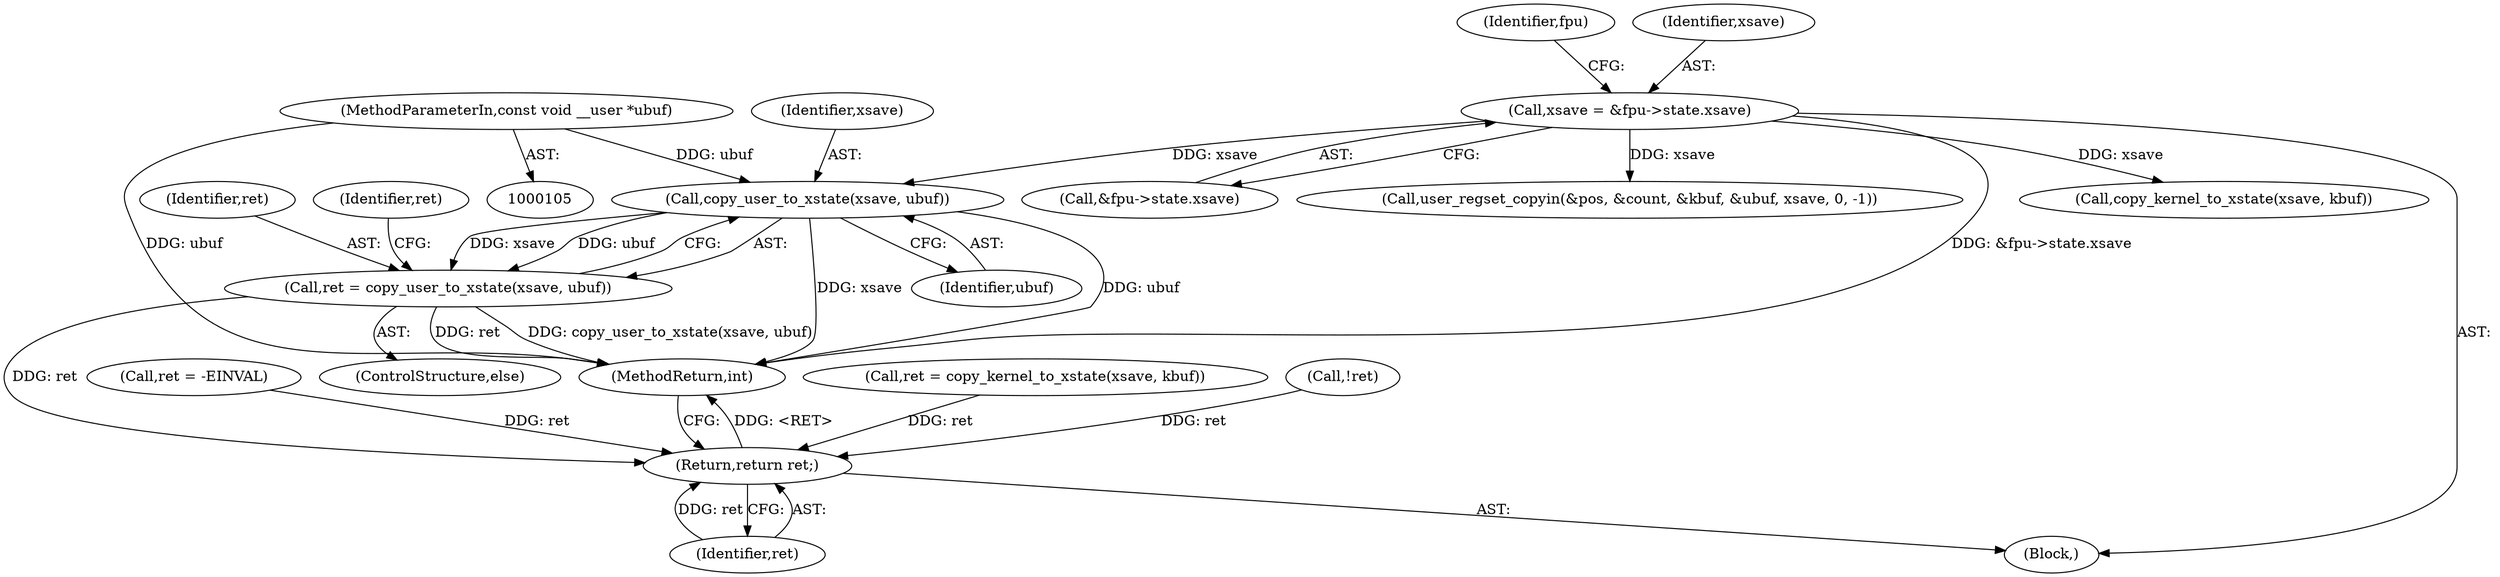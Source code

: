 digraph "0_linux_814fb7bb7db5433757d76f4c4502c96fc53b0b5e@API" {
"1000166" [label="(Call,copy_user_to_xstate(xsave, ubuf))"];
"1000142" [label="(Call,xsave = &fpu->state.xsave)"];
"1000111" [label="(MethodParameterIn,const void __user *ubuf)"];
"1000164" [label="(Call,ret = copy_user_to_xstate(xsave, ubuf))"];
"1000229" [label="(Return,return ret;)"];
"1000195" [label="(Call,ret = -EINVAL)"];
"1000142" [label="(Call,xsave = &fpu->state.xsave)"];
"1000200" [label="(Identifier,ret)"];
"1000168" [label="(Identifier,ubuf)"];
"1000163" [label="(ControlStructure,else)"];
"1000173" [label="(Call,user_regset_copyin(&pos, &count, &kbuf, &ubuf, xsave, 0, -1))"];
"1000151" [label="(Identifier,fpu)"];
"1000164" [label="(Call,ret = copy_user_to_xstate(xsave, ubuf))"];
"1000111" [label="(MethodParameterIn,const void __user *ubuf)"];
"1000160" [label="(Call,copy_kernel_to_xstate(xsave, kbuf))"];
"1000165" [label="(Identifier,ret)"];
"1000112" [label="(Block,)"];
"1000229" [label="(Return,return ret;)"];
"1000230" [label="(Identifier,ret)"];
"1000158" [label="(Call,ret = copy_kernel_to_xstate(xsave, kbuf))"];
"1000231" [label="(MethodReturn,int)"];
"1000167" [label="(Identifier,xsave)"];
"1000188" [label="(Call,!ret)"];
"1000166" [label="(Call,copy_user_to_xstate(xsave, ubuf))"];
"1000143" [label="(Identifier,xsave)"];
"1000144" [label="(Call,&fpu->state.xsave)"];
"1000166" -> "1000164"  [label="AST: "];
"1000166" -> "1000168"  [label="CFG: "];
"1000167" -> "1000166"  [label="AST: "];
"1000168" -> "1000166"  [label="AST: "];
"1000164" -> "1000166"  [label="CFG: "];
"1000166" -> "1000231"  [label="DDG: ubuf"];
"1000166" -> "1000231"  [label="DDG: xsave"];
"1000166" -> "1000164"  [label="DDG: xsave"];
"1000166" -> "1000164"  [label="DDG: ubuf"];
"1000142" -> "1000166"  [label="DDG: xsave"];
"1000111" -> "1000166"  [label="DDG: ubuf"];
"1000142" -> "1000112"  [label="AST: "];
"1000142" -> "1000144"  [label="CFG: "];
"1000143" -> "1000142"  [label="AST: "];
"1000144" -> "1000142"  [label="AST: "];
"1000151" -> "1000142"  [label="CFG: "];
"1000142" -> "1000231"  [label="DDG: &fpu->state.xsave"];
"1000142" -> "1000160"  [label="DDG: xsave"];
"1000142" -> "1000173"  [label="DDG: xsave"];
"1000111" -> "1000105"  [label="AST: "];
"1000111" -> "1000231"  [label="DDG: ubuf"];
"1000164" -> "1000163"  [label="AST: "];
"1000165" -> "1000164"  [label="AST: "];
"1000200" -> "1000164"  [label="CFG: "];
"1000164" -> "1000231"  [label="DDG: copy_user_to_xstate(xsave, ubuf)"];
"1000164" -> "1000231"  [label="DDG: ret"];
"1000164" -> "1000229"  [label="DDG: ret"];
"1000229" -> "1000112"  [label="AST: "];
"1000229" -> "1000230"  [label="CFG: "];
"1000230" -> "1000229"  [label="AST: "];
"1000231" -> "1000229"  [label="CFG: "];
"1000229" -> "1000231"  [label="DDG: <RET>"];
"1000230" -> "1000229"  [label="DDG: ret"];
"1000158" -> "1000229"  [label="DDG: ret"];
"1000188" -> "1000229"  [label="DDG: ret"];
"1000195" -> "1000229"  [label="DDG: ret"];
}
